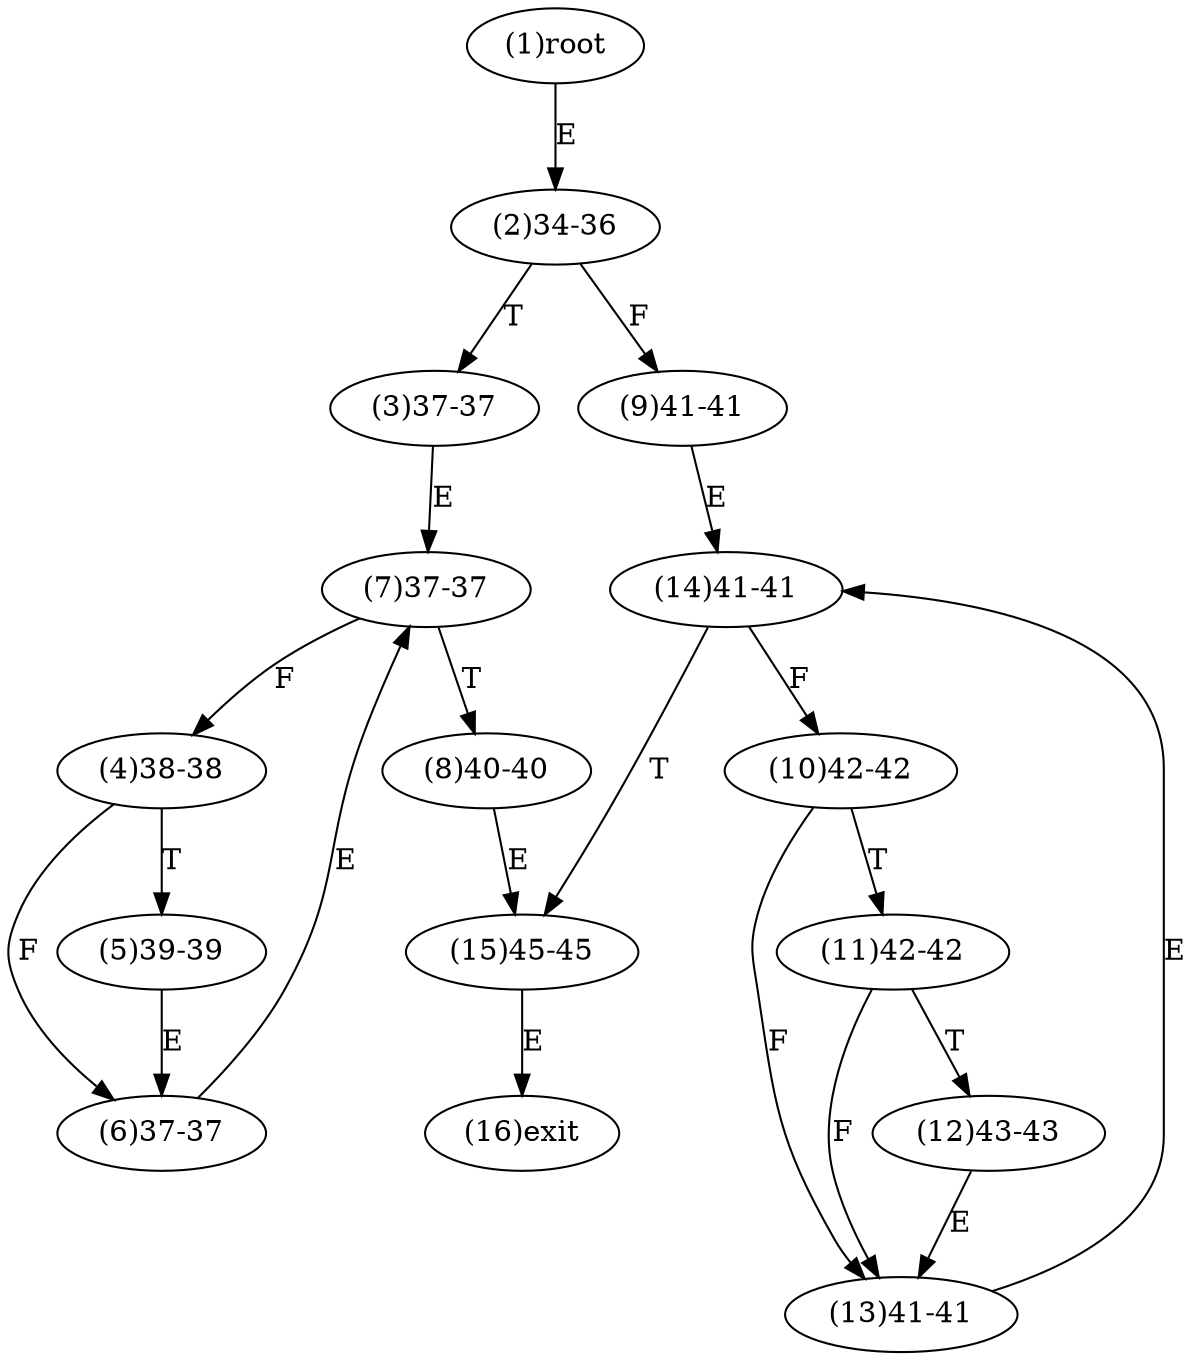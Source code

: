 digraph "" { 
1[ label="(1)root"];
2[ label="(2)34-36"];
3[ label="(3)37-37"];
4[ label="(4)38-38"];
5[ label="(5)39-39"];
6[ label="(6)37-37"];
7[ label="(7)37-37"];
8[ label="(8)40-40"];
9[ label="(9)41-41"];
10[ label="(10)42-42"];
11[ label="(11)42-42"];
12[ label="(12)43-43"];
13[ label="(13)41-41"];
14[ label="(14)41-41"];
15[ label="(15)45-45"];
16[ label="(16)exit"];
1->2[ label="E"];
2->9[ label="F"];
2->3[ label="T"];
3->7[ label="E"];
4->6[ label="F"];
4->5[ label="T"];
5->6[ label="E"];
6->7[ label="E"];
7->4[ label="F"];
7->8[ label="T"];
8->15[ label="E"];
9->14[ label="E"];
10->13[ label="F"];
10->11[ label="T"];
11->13[ label="F"];
11->12[ label="T"];
12->13[ label="E"];
13->14[ label="E"];
14->10[ label="F"];
14->15[ label="T"];
15->16[ label="E"];
}